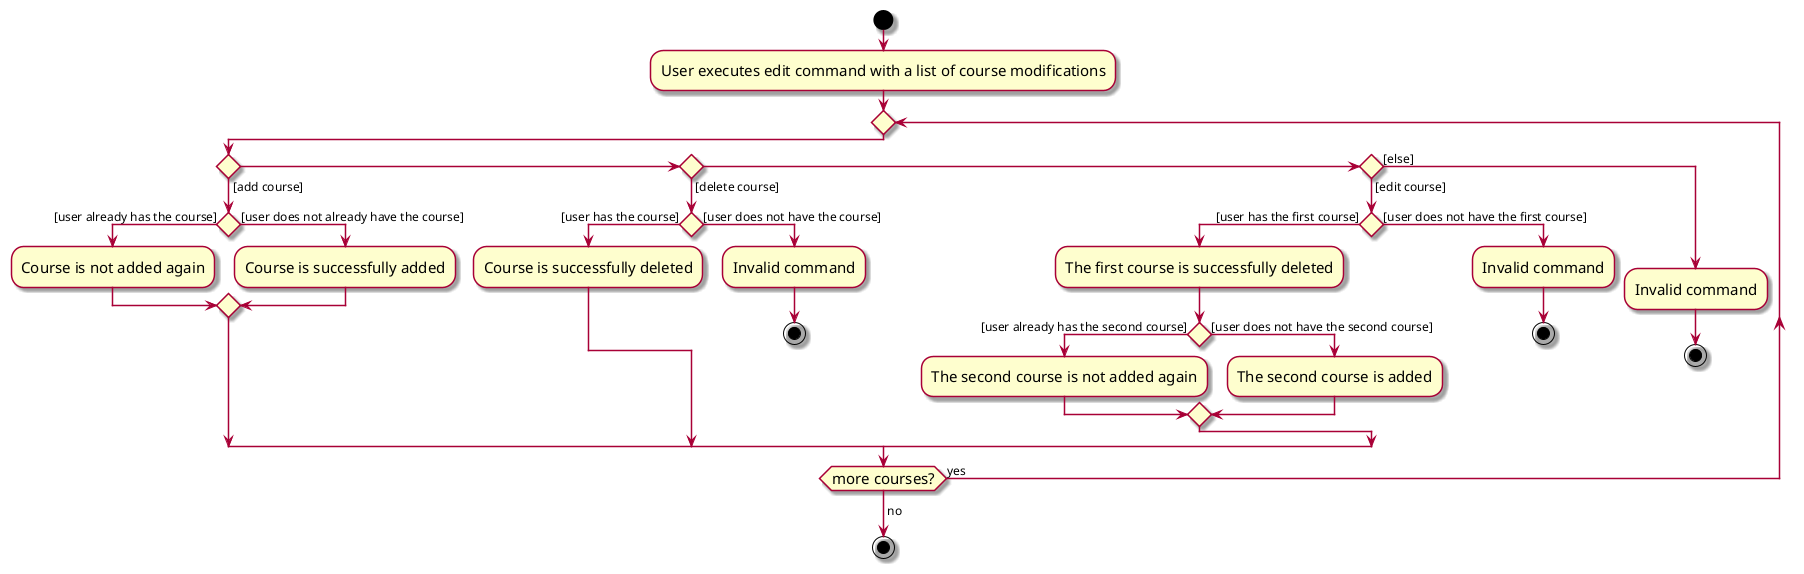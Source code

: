 @startuml
skin rose
skinparam ActivityFontSize 15
skinparam ArrowFontSize 12
start
:User executes edit command with a list of course modifications;

'Since the beta syntax does not support placing the condition outside the
'diamond we place it as the true branch instead.
repeat
    if () then ([add course])
        if () then ([user already has the course])
            :Course is not added again;
        else ([user does not already have the course])
            :Course is successfully added;
        endif
    elseif () then ([delete course])
        if () then ([user has the course])
            :Course is successfully deleted;
        else ([user does not have the course])
            :Invalid command;
            stop
        endif
    elseif () then ([edit course])
        if () then ([user has the first course])
            :The first course is successfully deleted;
            if () then ([user already has the second course])
                :The second course is not added again;
            else ([user does not have the second course])
                :The second course is added;
            endif
        else ([user does not have the first course])
            :Invalid command;
            stop
        endif
    else ([else])
        :Invalid command;
        stop
    endif
repeat while (more courses?) is (yes)
->no;
stop
@enduml

